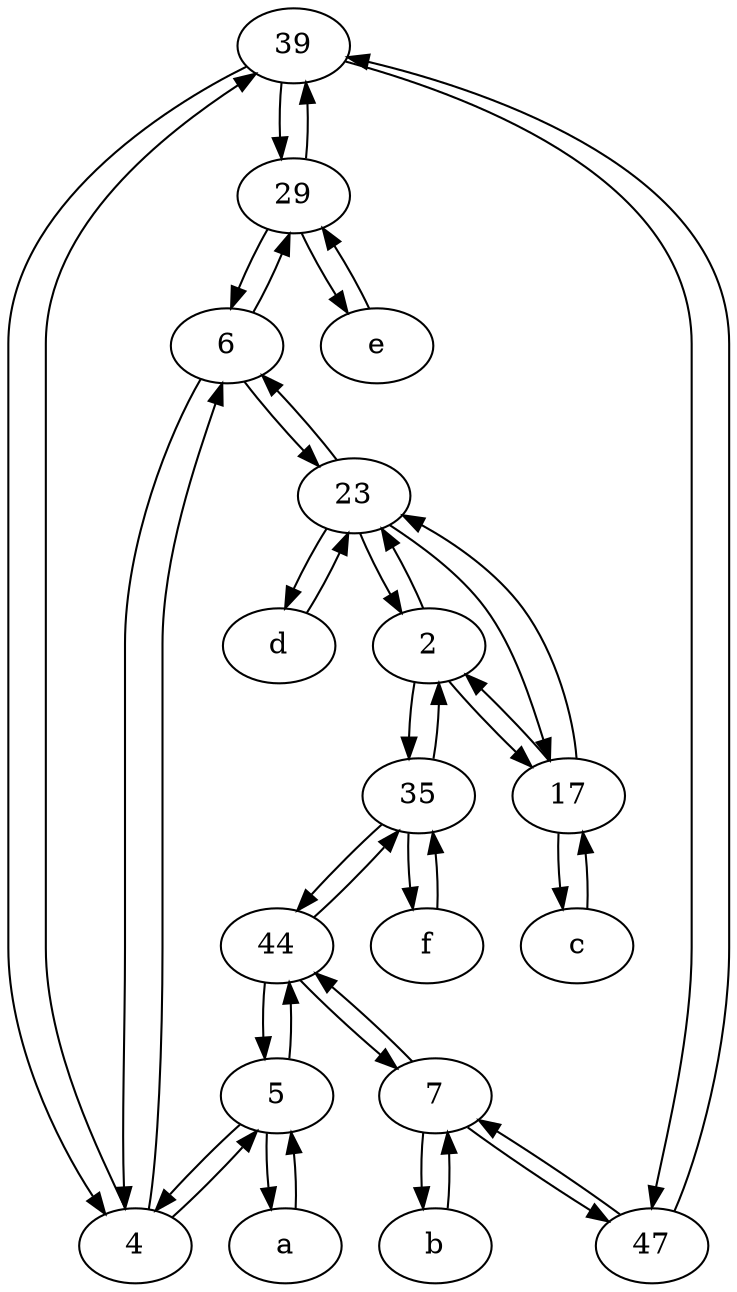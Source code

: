 digraph  {
	39;
	29;
	4;
	f [pos="15,45!"];
	6;
	35;
	5;
	c [pos="20,10!"];
	d [pos="20,30!"];
	44;
	47;
	e [pos="30,50!"];
	17;
	2;
	23;
	a [pos="40,10!"];
	7;
	b [pos="50,20!"];
	39 -> 47;
	2 -> 17;
	17 -> 2;
	4 -> 5;
	5 -> 4;
	f -> 35;
	5 -> a;
	7 -> 47;
	47 -> 7;
	35 -> 2;
	23 -> d;
	a -> 5;
	6 -> 29;
	2 -> 35;
	29 -> 39;
	4 -> 39;
	4 -> 6;
	23 -> 2;
	44 -> 7;
	23 -> 17;
	35 -> f;
	7 -> b;
	6 -> 4;
	e -> 29;
	17 -> 23;
	2 -> 23;
	29 -> e;
	47 -> 39;
	c -> 17;
	17 -> c;
	44 -> 5;
	5 -> 44;
	39 -> 4;
	29 -> 6;
	7 -> 44;
	6 -> 23;
	d -> 23;
	44 -> 35;
	23 -> 6;
	35 -> 44;
	39 -> 29;
	b -> 7;

	}